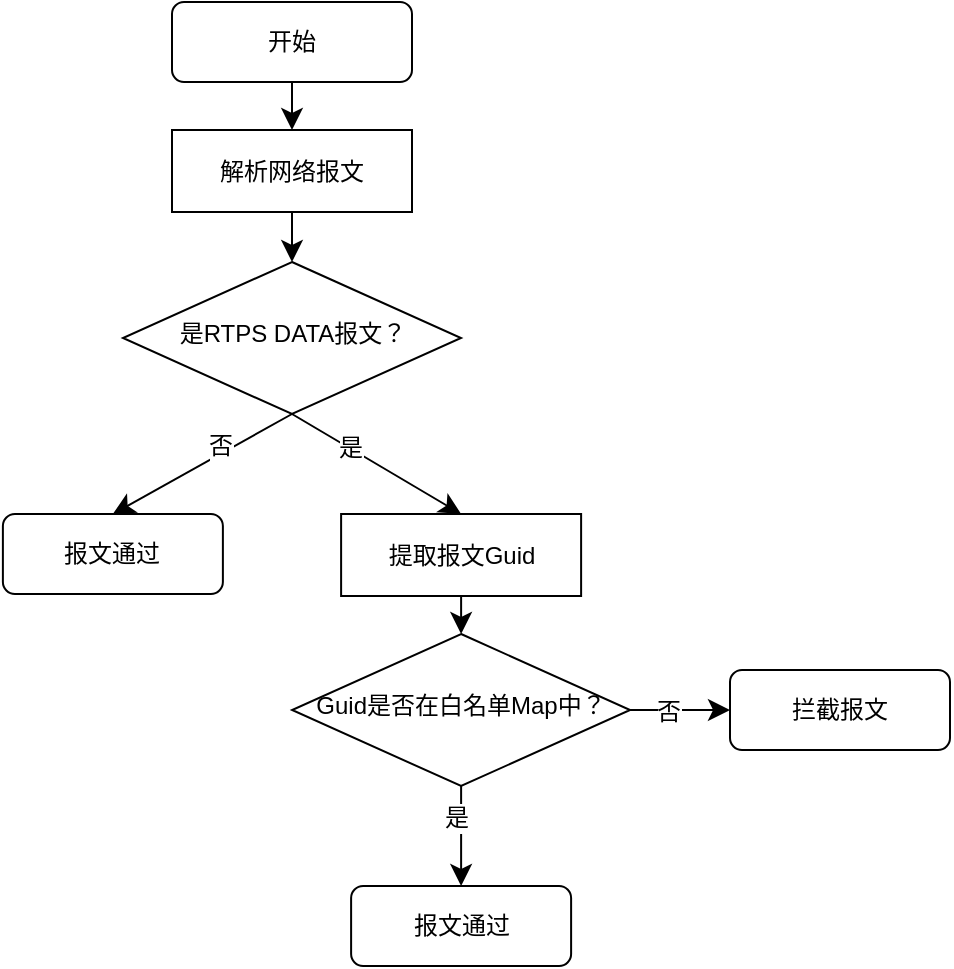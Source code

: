 <mxfile version="24.9.2">
  <diagram id="C5RBs43oDa-KdzZeNtuy" name="Page-1">
    <mxGraphModel dx="1342" dy="702" grid="0" gridSize="10" guides="1" tooltips="1" connect="1" arrows="1" fold="1" page="1" pageScale="1" pageWidth="827" pageHeight="1169" math="0" shadow="0">
      <root>
        <mxCell id="WIyWlLk6GJQsqaUBKTNV-0" />
        <mxCell id="WIyWlLk6GJQsqaUBKTNV-1" parent="WIyWlLk6GJQsqaUBKTNV-0" />
        <mxCell id="lhMgJ-qiLvSC5R1CgFq--7" style="edgeStyle=none;curved=1;rounded=0;orthogonalLoop=1;jettySize=auto;html=1;fontSize=12;startSize=8;endSize=8;entryX=0.5;entryY=0;entryDx=0;entryDy=0;exitX=0.5;exitY=1;exitDx=0;exitDy=0;" edge="1" parent="WIyWlLk6GJQsqaUBKTNV-1" source="WIyWlLk6GJQsqaUBKTNV-6" target="WIyWlLk6GJQsqaUBKTNV-7">
          <mxGeometry relative="1" as="geometry">
            <mxPoint x="343.81" y="245" as="targetPoint" />
            <mxPoint x="220" y="339" as="sourcePoint" />
          </mxGeometry>
        </mxCell>
        <mxCell id="lhMgJ-qiLvSC5R1CgFq--8" value="否" style="edgeLabel;html=1;align=center;verticalAlign=middle;resizable=0;points=[];fontSize=12;" vertex="1" connectable="0" parent="lhMgJ-qiLvSC5R1CgFq--7">
          <mxGeometry x="-0.22" y="-2" relative="1" as="geometry">
            <mxPoint y="-2" as="offset" />
          </mxGeometry>
        </mxCell>
        <mxCell id="lhMgJ-qiLvSC5R1CgFq--13" style="edgeStyle=none;curved=1;rounded=0;orthogonalLoop=1;jettySize=auto;html=1;exitX=0.5;exitY=1;exitDx=0;exitDy=0;entryX=0.5;entryY=0;entryDx=0;entryDy=0;fontSize=12;startSize=8;endSize=8;" edge="1" parent="WIyWlLk6GJQsqaUBKTNV-1" source="WIyWlLk6GJQsqaUBKTNV-6" target="lhMgJ-qiLvSC5R1CgFq--12">
          <mxGeometry relative="1" as="geometry" />
        </mxCell>
        <mxCell id="lhMgJ-qiLvSC5R1CgFq--15" value="是" style="edgeLabel;html=1;align=center;verticalAlign=middle;resizable=0;points=[];fontSize=12;" vertex="1" connectable="0" parent="lhMgJ-qiLvSC5R1CgFq--13">
          <mxGeometry x="-0.333" relative="1" as="geometry">
            <mxPoint as="offset" />
          </mxGeometry>
        </mxCell>
        <mxCell id="WIyWlLk6GJQsqaUBKTNV-6" value="是RTPS DATA报文？" style="rhombus;whiteSpace=wrap;html=1;shadow=0;fontFamily=Helvetica;fontSize=12;align=center;strokeWidth=1;spacing=6;spacingTop=-4;" parent="WIyWlLk6GJQsqaUBKTNV-1" vertex="1">
          <mxGeometry x="135.5" y="261" width="169" height="76" as="geometry" />
        </mxCell>
        <mxCell id="lhMgJ-qiLvSC5R1CgFq--6" style="edgeStyle=none;curved=1;rounded=0;orthogonalLoop=1;jettySize=auto;html=1;exitX=0.5;exitY=1;exitDx=0;exitDy=0;entryX=0.5;entryY=0;entryDx=0;entryDy=0;fontSize=12;startSize=8;endSize=8;" edge="1" parent="WIyWlLk6GJQsqaUBKTNV-1" source="WIyWlLk6GJQsqaUBKTNV-3" target="lhMgJ-qiLvSC5R1CgFq--2">
          <mxGeometry relative="1" as="geometry" />
        </mxCell>
        <mxCell id="WIyWlLk6GJQsqaUBKTNV-3" value="开始" style="rounded=1;whiteSpace=wrap;html=1;fontSize=12;glass=0;strokeWidth=1;shadow=0;" parent="WIyWlLk6GJQsqaUBKTNV-1" vertex="1">
          <mxGeometry x="160" y="131" width="120" height="40" as="geometry" />
        </mxCell>
        <mxCell id="WIyWlLk6GJQsqaUBKTNV-7" value="报文通过" style="rounded=1;whiteSpace=wrap;html=1;fontSize=12;glass=0;strokeWidth=1;shadow=0;" parent="WIyWlLk6GJQsqaUBKTNV-1" vertex="1">
          <mxGeometry x="75.445" y="387" width="110" height="40" as="geometry" />
        </mxCell>
        <mxCell id="lhMgJ-qiLvSC5R1CgFq--4" style="edgeStyle=none;curved=1;rounded=0;orthogonalLoop=1;jettySize=auto;html=1;exitX=0.5;exitY=1;exitDx=0;exitDy=0;entryX=0.5;entryY=0;entryDx=0;entryDy=0;fontSize=12;startSize=8;endSize=8;" edge="1" parent="WIyWlLk6GJQsqaUBKTNV-1" source="lhMgJ-qiLvSC5R1CgFq--2" target="WIyWlLk6GJQsqaUBKTNV-6">
          <mxGeometry relative="1" as="geometry" />
        </mxCell>
        <mxCell id="lhMgJ-qiLvSC5R1CgFq--2" value="解析网络报文" style="whiteSpace=wrap;html=1;" vertex="1" parent="WIyWlLk6GJQsqaUBKTNV-1">
          <mxGeometry x="160" y="195" width="120" height="41" as="geometry" />
        </mxCell>
        <mxCell id="lhMgJ-qiLvSC5R1CgFq--10" style="edgeStyle=none;curved=1;rounded=0;orthogonalLoop=1;jettySize=auto;html=1;exitX=1;exitY=1;exitDx=0;exitDy=0;fontSize=12;startSize=8;endSize=8;" edge="1" parent="WIyWlLk6GJQsqaUBKTNV-1">
          <mxGeometry relative="1" as="geometry">
            <mxPoint x="259.5" y="413" as="sourcePoint" />
            <mxPoint x="259.5" y="413" as="targetPoint" />
          </mxGeometry>
        </mxCell>
        <mxCell id="lhMgJ-qiLvSC5R1CgFq--17" style="edgeStyle=none;curved=1;rounded=0;orthogonalLoop=1;jettySize=auto;html=1;exitX=0.5;exitY=1;exitDx=0;exitDy=0;entryX=0.5;entryY=0;entryDx=0;entryDy=0;fontSize=12;startSize=8;endSize=8;" edge="1" parent="WIyWlLk6GJQsqaUBKTNV-1" source="lhMgJ-qiLvSC5R1CgFq--12" target="lhMgJ-qiLvSC5R1CgFq--16">
          <mxGeometry relative="1" as="geometry" />
        </mxCell>
        <mxCell id="lhMgJ-qiLvSC5R1CgFq--12" value="提取报文Guid" style="whiteSpace=wrap;html=1;" vertex="1" parent="WIyWlLk6GJQsqaUBKTNV-1">
          <mxGeometry x="244.555" y="387" width="120" height="41" as="geometry" />
        </mxCell>
        <mxCell id="lhMgJ-qiLvSC5R1CgFq--28" style="edgeStyle=none;curved=1;rounded=0;orthogonalLoop=1;jettySize=auto;html=1;exitX=0.5;exitY=1;exitDx=0;exitDy=0;entryX=0.5;entryY=0;entryDx=0;entryDy=0;fontSize=12;startSize=8;endSize=8;" edge="1" parent="WIyWlLk6GJQsqaUBKTNV-1" source="lhMgJ-qiLvSC5R1CgFq--16" target="lhMgJ-qiLvSC5R1CgFq--27">
          <mxGeometry relative="1" as="geometry" />
        </mxCell>
        <mxCell id="lhMgJ-qiLvSC5R1CgFq--29" value="是" style="edgeLabel;html=1;align=center;verticalAlign=middle;resizable=0;points=[];fontSize=12;" vertex="1" connectable="0" parent="lhMgJ-qiLvSC5R1CgFq--28">
          <mxGeometry x="-0.382" y="-3" relative="1" as="geometry">
            <mxPoint as="offset" />
          </mxGeometry>
        </mxCell>
        <mxCell id="lhMgJ-qiLvSC5R1CgFq--16" value="Guid是否在白名单Map中？" style="rhombus;whiteSpace=wrap;html=1;shadow=0;fontFamily=Helvetica;fontSize=12;align=center;strokeWidth=1;spacing=6;spacingTop=-4;" vertex="1" parent="WIyWlLk6GJQsqaUBKTNV-1">
          <mxGeometry x="220.055" y="447" width="169" height="76" as="geometry" />
        </mxCell>
        <mxCell id="lhMgJ-qiLvSC5R1CgFq--18" style="edgeStyle=none;curved=1;rounded=0;orthogonalLoop=1;jettySize=auto;html=1;exitX=1;exitY=0.5;exitDx=0;exitDy=0;fontSize=12;startSize=8;endSize=8;entryX=0;entryY=0.5;entryDx=0;entryDy=0;" edge="1" target="lhMgJ-qiLvSC5R1CgFq--20" parent="WIyWlLk6GJQsqaUBKTNV-1" source="lhMgJ-qiLvSC5R1CgFq--16">
          <mxGeometry relative="1" as="geometry">
            <mxPoint x="343.81" y="416" as="targetPoint" />
            <mxPoint x="305" y="416" as="sourcePoint" />
          </mxGeometry>
        </mxCell>
        <mxCell id="lhMgJ-qiLvSC5R1CgFq--26" value="否" style="edgeLabel;html=1;align=center;verticalAlign=middle;resizable=0;points=[];fontSize=12;" vertex="1" connectable="0" parent="lhMgJ-qiLvSC5R1CgFq--18">
          <mxGeometry x="-0.268" y="-1" relative="1" as="geometry">
            <mxPoint as="offset" />
          </mxGeometry>
        </mxCell>
        <mxCell id="lhMgJ-qiLvSC5R1CgFq--20" value="拦截报文" style="rounded=1;whiteSpace=wrap;html=1;fontSize=12;glass=0;strokeWidth=1;shadow=0;" vertex="1" parent="WIyWlLk6GJQsqaUBKTNV-1">
          <mxGeometry x="439" y="465" width="110" height="40" as="geometry" />
        </mxCell>
        <mxCell id="lhMgJ-qiLvSC5R1CgFq--27" value="报文通过" style="rounded=1;whiteSpace=wrap;html=1;fontSize=12;glass=0;strokeWidth=1;shadow=0;" vertex="1" parent="WIyWlLk6GJQsqaUBKTNV-1">
          <mxGeometry x="249.555" y="573" width="110" height="40" as="geometry" />
        </mxCell>
      </root>
    </mxGraphModel>
  </diagram>
</mxfile>
